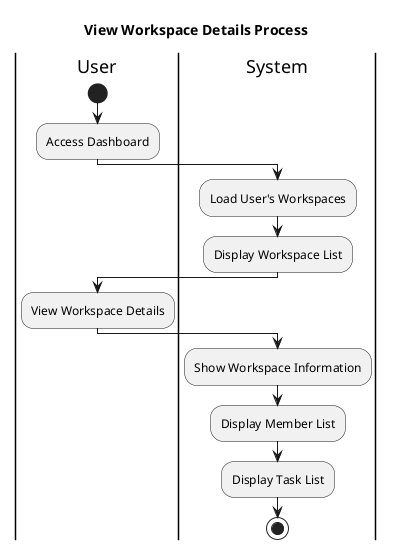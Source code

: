 @startuml workspace_read
title View Workspace Details Process

|User|
start
:Access Dashboard;

|System|
:Load User's Workspaces;
:Display Workspace List;

|User|
:View Workspace Details;

|System|
:Show Workspace Information;
:Display Member List;
:Display Task List;

stop

@enduml